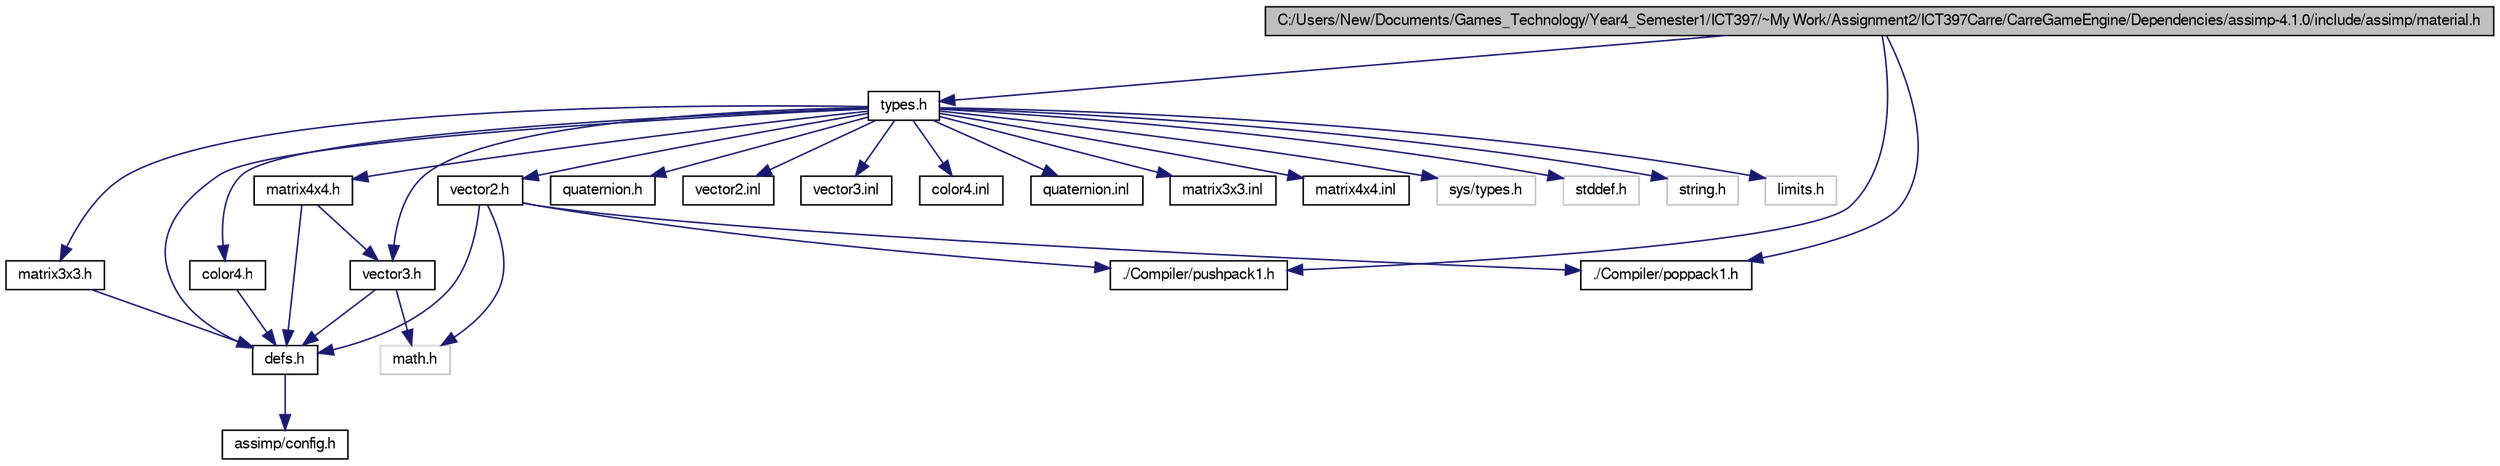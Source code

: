 digraph G
{
  bgcolor="transparent";
  edge [fontname="FreeSans",fontsize=10,labelfontname="FreeSans",labelfontsize=10];
  node [fontname="FreeSans",fontsize=10,shape=record];
  Node1 [label="C:/Users/New/Documents/Games_Technology/Year4_Semester1/ICT397/~My Work/Assignment2/ICT397Carre/CarreGameEngine/Dependencies/assimp-4.1.0/include/assimp/material.h",height=0.2,width=0.4,color="black", fillcolor="grey75", style="filled" fontcolor="black"];
  Node1 -> Node2 [color="midnightblue",fontsize=10,style="solid"];
  Node2 [label="types.h",height=0.2,width=0.4,color="black",URL="$types_8h.html"];
  Node2 -> Node3 [color="midnightblue",fontsize=10,style="solid"];
  Node3 [label="sys/types.h",height=0.2,width=0.4,color="grey75"];
  Node2 -> Node4 [color="midnightblue",fontsize=10,style="solid"];
  Node4 [label="stddef.h",height=0.2,width=0.4,color="grey75"];
  Node2 -> Node5 [color="midnightblue",fontsize=10,style="solid"];
  Node5 [label="string.h",height=0.2,width=0.4,color="grey75"];
  Node2 -> Node6 [color="midnightblue",fontsize=10,style="solid"];
  Node6 [label="limits.h",height=0.2,width=0.4,color="grey75"];
  Node2 -> Node7 [color="midnightblue",fontsize=10,style="solid"];
  Node7 [label="defs.h",height=0.2,width=0.4,color="black",URL="$defs_8h.html",tooltip="Assimp build configuration setup. See the notes in the comment blocks to find out..."];
  Node7 -> Node8 [color="midnightblue",fontsize=10,style="solid"];
  Node8 [label="assimp/config.h",height=0.2,width=0.4,color="black",URL="$config_8h.html",tooltip="Defines constants for configurable properties for the library."];
  Node2 -> Node9 [color="midnightblue",fontsize=10,style="solid"];
  Node9 [label="vector3.h",height=0.2,width=0.4,color="black",URL="$vector3_8h.html",tooltip="3D vector structure, including operators when compiling in C++"];
  Node9 -> Node10 [color="midnightblue",fontsize=10,style="solid"];
  Node10 [label="math.h",height=0.2,width=0.4,color="grey75"];
  Node9 -> Node7 [color="midnightblue",fontsize=10,style="solid"];
  Node2 -> Node11 [color="midnightblue",fontsize=10,style="solid"];
  Node11 [label="vector2.h",height=0.2,width=0.4,color="black",URL="$vector2_8h.html",tooltip="2D vector structure, including operators when compiling in C++"];
  Node11 -> Node10 [color="midnightblue",fontsize=10,style="solid"];
  Node11 -> Node12 [color="midnightblue",fontsize=10,style="solid"];
  Node12 [label="./Compiler/pushpack1.h",height=0.2,width=0.4,color="black",URL="$pushpack1_8h-source.html"];
  Node11 -> Node7 [color="midnightblue",fontsize=10,style="solid"];
  Node11 -> Node13 [color="midnightblue",fontsize=10,style="solid"];
  Node13 [label="./Compiler/poppack1.h",height=0.2,width=0.4,color="black",URL="$poppack1_8h-source.html"];
  Node2 -> Node14 [color="midnightblue",fontsize=10,style="solid"];
  Node14 [label="color4.h",height=0.2,width=0.4,color="black",URL="$color4_8h.html",tooltip="RGBA color structure, including operators when compiling in C++."];
  Node14 -> Node7 [color="midnightblue",fontsize=10,style="solid"];
  Node2 -> Node15 [color="midnightblue",fontsize=10,style="solid"];
  Node15 [label="matrix3x3.h",height=0.2,width=0.4,color="black",URL="$matrix3x3_8h.html",tooltip="Definition of a 3x3 matrix, including operators when compiling in C++."];
  Node15 -> Node7 [color="midnightblue",fontsize=10,style="solid"];
  Node2 -> Node16 [color="midnightblue",fontsize=10,style="solid"];
  Node16 [label="matrix4x4.h",height=0.2,width=0.4,color="black",URL="$matrix4x4_8h.html",tooltip="4x4 matrix structure, including operators when compiling in C++"];
  Node16 -> Node9 [color="midnightblue",fontsize=10,style="solid"];
  Node16 -> Node7 [color="midnightblue",fontsize=10,style="solid"];
  Node2 -> Node17 [color="midnightblue",fontsize=10,style="solid"];
  Node17 [label="quaternion.h",height=0.2,width=0.4,color="black",URL="$quaternion_8h.html",tooltip="Quaternion structure, including operators when compiling in C++."];
  Node2 -> Node18 [color="midnightblue",fontsize=10,style="solid"];
  Node18 [label="vector2.inl",height=0.2,width=0.4,color="black",URL="$vector2_8inl.html",tooltip="Inline implementation of aiVector2t&lt;TReal&gt; operators."];
  Node2 -> Node19 [color="midnightblue",fontsize=10,style="solid"];
  Node19 [label="vector3.inl",height=0.2,width=0.4,color="black",URL="$vector3_8inl.html",tooltip="Inline implementation of aiVector3t&lt;TReal&gt; operators."];
  Node2 -> Node20 [color="midnightblue",fontsize=10,style="solid"];
  Node20 [label="color4.inl",height=0.2,width=0.4,color="black",URL="$color4_8inl.html",tooltip="Inline implementation of aiColor4t&lt;TReal&gt; operators."];
  Node2 -> Node21 [color="midnightblue",fontsize=10,style="solid"];
  Node21 [label="quaternion.inl",height=0.2,width=0.4,color="black",URL="$assimp-4_81_80_2include_2assimp_2quaternion_8inl-source.html"];
  Node2 -> Node22 [color="midnightblue",fontsize=10,style="solid"];
  Node22 [label="matrix3x3.inl",height=0.2,width=0.4,color="black",URL="$matrix3x3_8inl.html",tooltip="Inline implementation of the 3x3 matrix operators."];
  Node2 -> Node23 [color="midnightblue",fontsize=10,style="solid"];
  Node23 [label="matrix4x4.inl",height=0.2,width=0.4,color="black",URL="$matrix4x4_8inl.html",tooltip="Inline implementation of the 4x4 matrix operators."];
  Node1 -> Node12 [color="midnightblue",fontsize=10,style="solid"];
  Node1 -> Node13 [color="midnightblue",fontsize=10,style="solid"];
}
